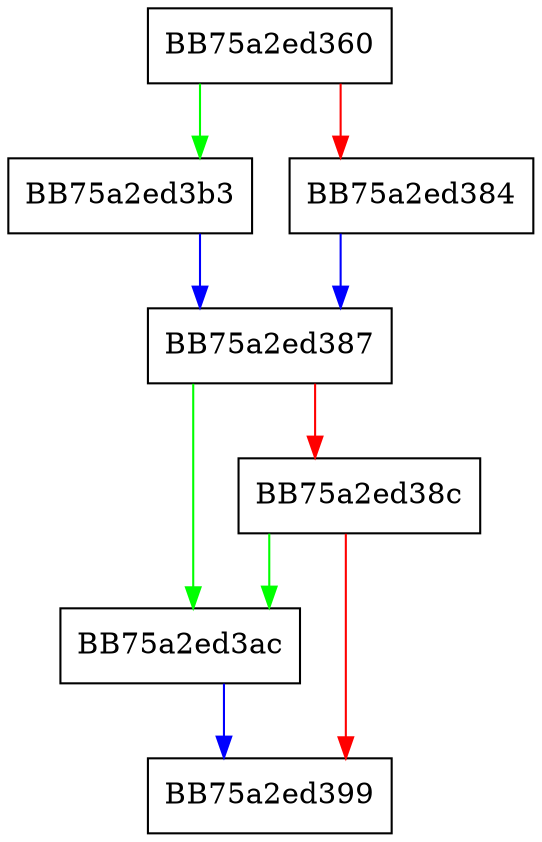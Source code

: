 digraph next {
  node [shape="box"];
  graph [splines=ortho];
  BB75a2ed360 -> BB75a2ed3b3 [color="green"];
  BB75a2ed360 -> BB75a2ed384 [color="red"];
  BB75a2ed384 -> BB75a2ed387 [color="blue"];
  BB75a2ed387 -> BB75a2ed3ac [color="green"];
  BB75a2ed387 -> BB75a2ed38c [color="red"];
  BB75a2ed38c -> BB75a2ed3ac [color="green"];
  BB75a2ed38c -> BB75a2ed399 [color="red"];
  BB75a2ed3ac -> BB75a2ed399 [color="blue"];
  BB75a2ed3b3 -> BB75a2ed387 [color="blue"];
}